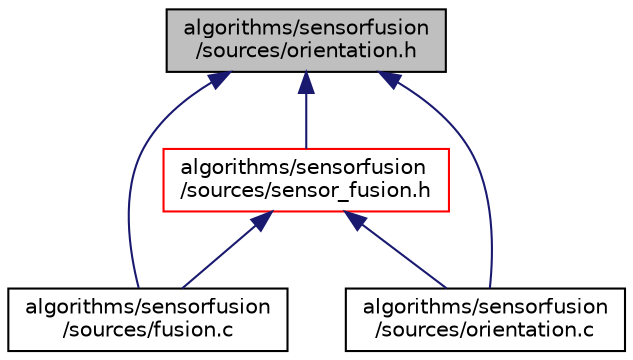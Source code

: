 digraph "algorithms/sensorfusion/sources/orientation.h"
{
  edge [fontname="Helvetica",fontsize="10",labelfontname="Helvetica",labelfontsize="10"];
  node [fontname="Helvetica",fontsize="10",shape=record];
  Node1 [label="algorithms/sensorfusion\l/sources/orientation.h",height=0.2,width=0.4,color="black", fillcolor="grey75", style="filled", fontcolor="black"];
  Node1 -> Node2 [dir="back",color="midnightblue",fontsize="10",style="solid",fontname="Helvetica"];
  Node2 [label="algorithms/sensorfusion\l/sources/sensor_fusion.h",height=0.2,width=0.4,color="red", fillcolor="white", style="filled",URL="$sensor__fusion_8h.html",tooltip="The sensor_fusion.h file implements the top level programming interface. "];
  Node2 -> Node13 [dir="back",color="midnightblue",fontsize="10",style="solid",fontname="Helvetica"];
  Node13 [label="algorithms/sensorfusion\l/sources/fusion.c",height=0.2,width=0.4,color="black", fillcolor="white", style="filled",URL="$fusion_8c.html",tooltip="Lower level sensor fusion interface. "];
  Node2 -> Node15 [dir="back",color="midnightblue",fontsize="10",style="solid",fontname="Helvetica"];
  Node15 [label="algorithms/sensorfusion\l/sources/orientation.c",height=0.2,width=0.4,color="black", fillcolor="white", style="filled",URL="$orientation_8c.html",tooltip="Functions to convert between various orientation representations. "];
  Node1 -> Node13 [dir="back",color="midnightblue",fontsize="10",style="solid",fontname="Helvetica"];
  Node1 -> Node15 [dir="back",color="midnightblue",fontsize="10",style="solid",fontname="Helvetica"];
}
